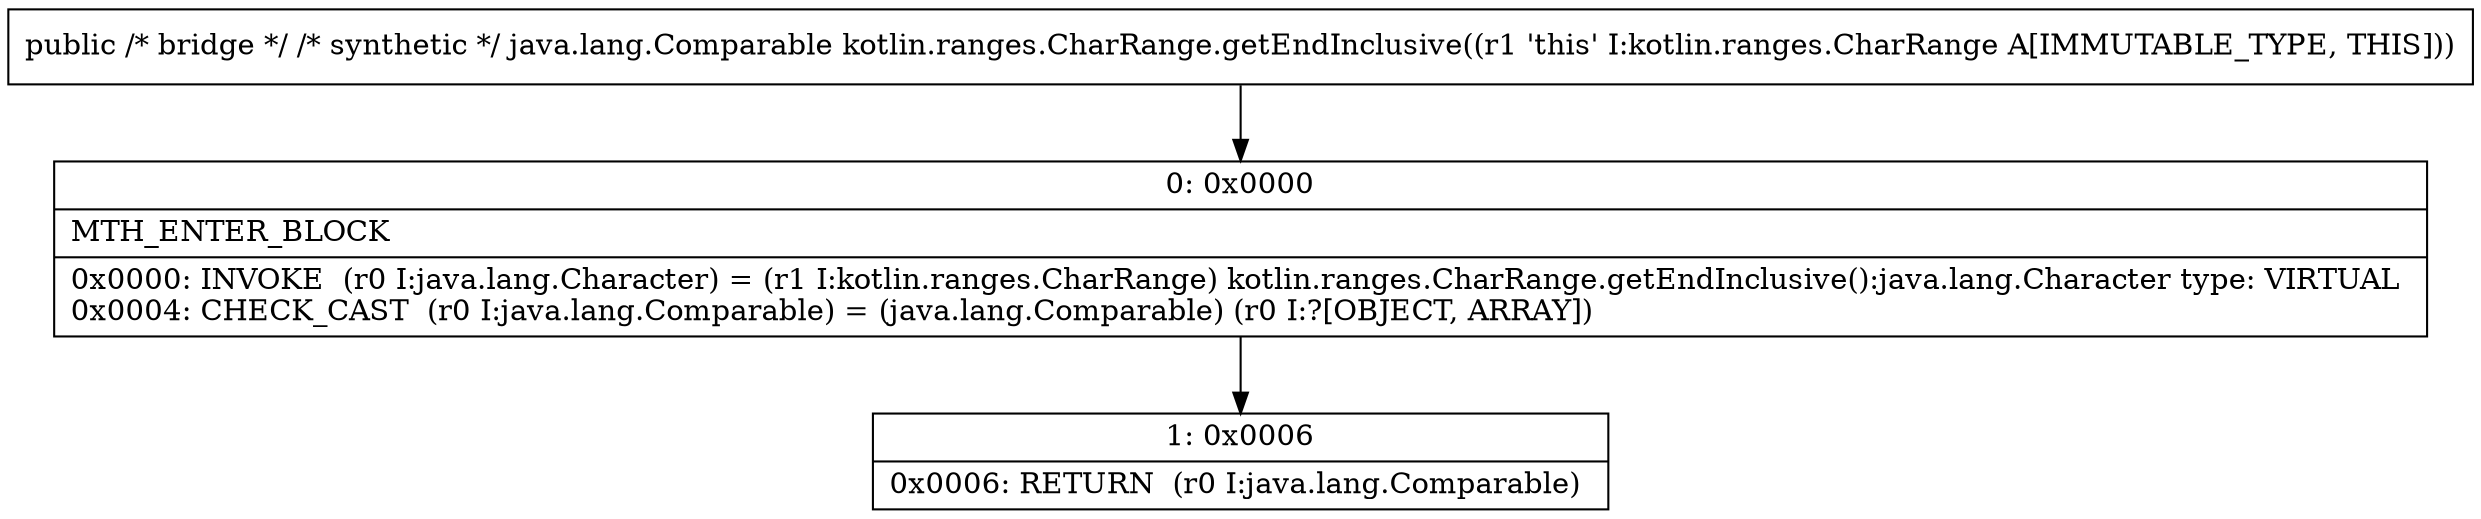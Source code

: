 digraph "CFG forkotlin.ranges.CharRange.getEndInclusive()Ljava\/lang\/Comparable;" {
Node_0 [shape=record,label="{0\:\ 0x0000|MTH_ENTER_BLOCK\l|0x0000: INVOKE  (r0 I:java.lang.Character) = (r1 I:kotlin.ranges.CharRange) kotlin.ranges.CharRange.getEndInclusive():java.lang.Character type: VIRTUAL \l0x0004: CHECK_CAST  (r0 I:java.lang.Comparable) = (java.lang.Comparable) (r0 I:?[OBJECT, ARRAY]) \l}"];
Node_1 [shape=record,label="{1\:\ 0x0006|0x0006: RETURN  (r0 I:java.lang.Comparable) \l}"];
MethodNode[shape=record,label="{public \/* bridge *\/ \/* synthetic *\/ java.lang.Comparable kotlin.ranges.CharRange.getEndInclusive((r1 'this' I:kotlin.ranges.CharRange A[IMMUTABLE_TYPE, THIS])) }"];
MethodNode -> Node_0;
Node_0 -> Node_1;
}

